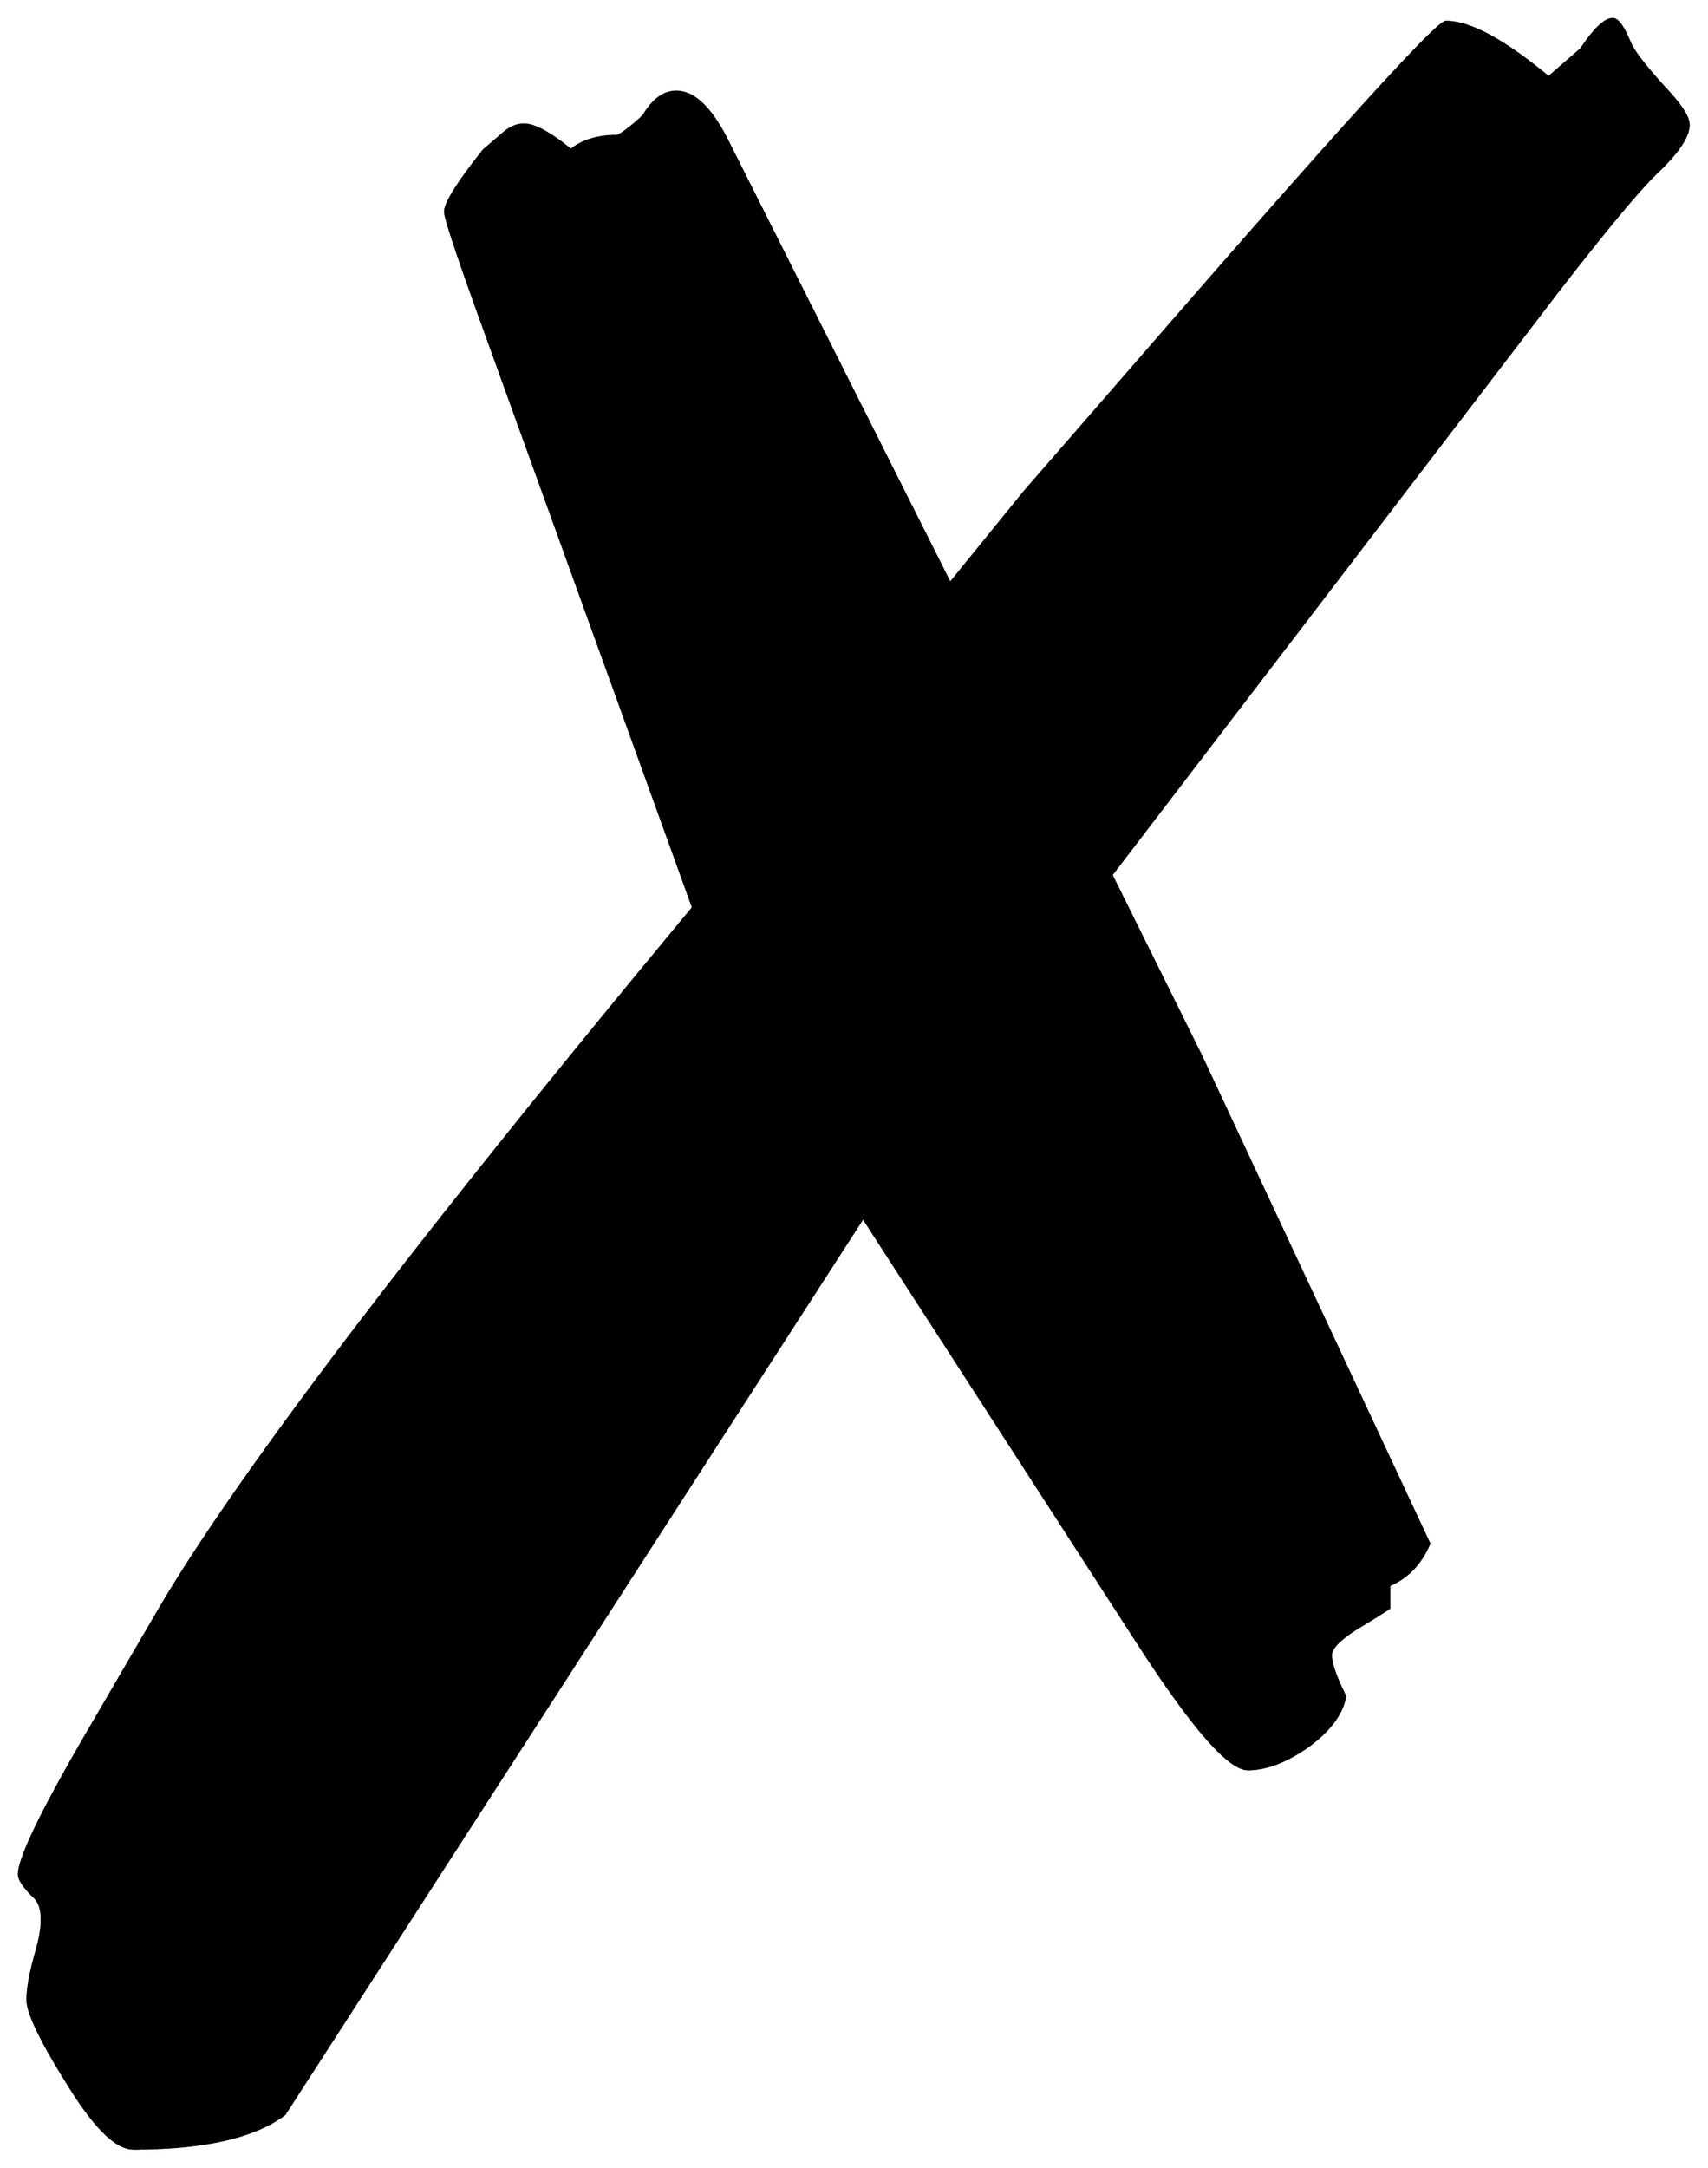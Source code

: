 


\begin{tikzpicture}[y=0.80pt, x=0.80pt, yscale=-1.0, xscale=1.0, inner sep=0pt, outer sep=0pt]
\begin{scope}[shift={(100.0,1731.0)},nonzero rule]
  \path[draw=.,fill=.,line width=1.600pt] (1271.0,-1280.0) ..
    controls (1271.0,-1272.0) and (1263.667,-1261.0) ..
    (1249.0,-1247.0) .. controls (1237.0,-1235.667) and
    (1213.667,-1207.667) .. (1179.0,-1163.0) -- (866.0,-754.0) --
    (929.0,-627.0) -- (1089.0,-285.0) .. controls
    (1083.0,-271.0) and (1073.667,-261.333) .. (1061.0,-256.0) --
    (1061.0,-240.0) .. controls (1060.333,-239.333) and
    (1052.333,-234.333) .. (1037.0,-225.0) .. controls
    (1025.667,-217.667) and (1020.0,-211.667) .. (1020.0,-207.0) ..
    controls (1020.0,-201.0) and (1023.333,-191.333) ..
    (1030.0,-178.0) .. controls (1028.0,-166.0) and
    (1019.333,-154.333) .. (1004.0,-143.0) .. controls
    (988.667,-132.333) and (974.667,-127.0) .. (962.0,-127.0) ..
    controls (948.667,-127.0) and (922.667,-157.0) .. (884.0,-217.0)
    -- (692.0,-514.0) -- (286.0,115.0) .. controls (264.667,131.0)
    and (229.333,139.0) .. (180.0,139.0) .. controls (168.667,139.0)
    and (154.333,125.333) .. (137.0,98.0) .. controls (116.333,65.333)
    and (106.0,44.333) .. (106.0,35.0) .. controls (106.0,27.0)
    and (108.0,16.0) .. (112.0,2.0) .. controls (118.0,-18.667)
    and (117.333,-32.0) .. (110.0,-38.0) .. controls (103.333,-44.667)
    and (100.0,-49.667) .. (100.0,-53.0) .. controls (100.0,-64.333)
    and (116.333,-98.0) .. (149.0,-154.0) -- (198.0,-238.0) ..
    controls (250.667,-328.0) and (367.667,-482.667) .. (549.0,-702.0)
    -- (573.0,-731.0) -- (422.0,-1149.0) .. controls
    (406.667,-1191.667) and (399.0,-1215.0) .. (399.0,-1219.0) ..
    controls (399.0,-1225.0) and (408.0,-1239.333) ..
    (426.0,-1262.0) -- (440.0,-1274.0) .. controls
    (444.667,-1278.0) and (449.333,-1280.0) .. (454.0,-1280.0) ..
    controls (461.333,-1280.0) and (472.333,-1274.0) ..
    (487.0,-1262.0) .. controls (495.0,-1268.667) and
    (506.0,-1272.0) .. (520.0,-1272.0) .. controls
    (524.0,-1274.0) and (530.0,-1278.667) .. (538.0,-1286.0) ..
    controls (544.667,-1297.333) and (552.333,-1303.0) ..
    (561.0,-1303.0) .. controls (573.667,-1303.0) and
    (586.0,-1290.667) .. (598.0,-1266.0) -- (753.0,-958.0) --
    (805.0,-1022.0) -- (905.0,-1137.0) .. controls
    (1029.667,-1280.333) and (1095.0,-1352.0) .. (1101.0,-1352.0) ..
    controls (1117.667,-1352.0) and (1141.667,-1339.0) ..
    (1173.0,-1313.0) -- (1196.0,-1333.0) .. controls
    (1205.333,-1347.0) and (1212.667,-1354.0) .. (1218.0,-1354.0) ..
    controls (1221.333,-1354.0) and (1225.333,-1348.333) ..
    (1230.0,-1337.0) .. controls (1232.667,-1331.0) and
    (1240.667,-1320.667) .. (1254.0,-1306.0) .. controls
    (1265.333,-1294.0) and (1271.0,-1285.333) .. (1271.0,-1280.0) --
    cycle;
\end{scope}

\end{tikzpicture}


